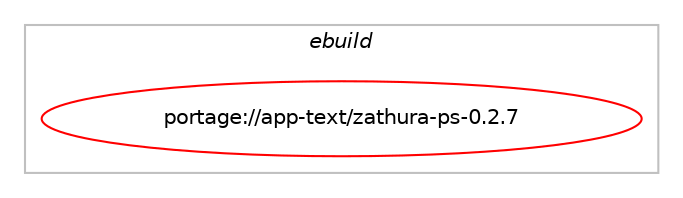 digraph prolog {

# *************
# Graph options
# *************

newrank=true;
concentrate=true;
compound=true;
graph [rankdir=LR,fontname=Helvetica,fontsize=10,ranksep=1.5];#, ranksep=2.5, nodesep=0.2];
edge  [arrowhead=vee];
node  [fontname=Helvetica,fontsize=10];

# **********
# The ebuild
# **********

subgraph cluster_leftcol {
color=gray;
label=<<i>ebuild</i>>;
id [label="portage://app-text/zathura-ps-0.2.7", color=red, width=4, href="../app-text/zathura-ps-0.2.7.svg"];
}

# ****************
# The dependencies
# ****************

subgraph cluster_midcol {
color=gray;
label=<<i>dependencies</i>>;
subgraph cluster_compile {
fillcolor="#eeeeee";
style=filled;
label=<<i>compile</i>>;
# *** BEGIN UNKNOWN DEPENDENCY TYPE (TODO) ***
# id -> equal(package_dependency(portage://app-text/zathura-ps-0.2.7,install,no,app-text,libspectre,none,[,,],[],[]))
# *** END UNKNOWN DEPENDENCY TYPE (TODO) ***

# *** BEGIN UNKNOWN DEPENDENCY TYPE (TODO) ***
# id -> equal(package_dependency(portage://app-text/zathura-ps-0.2.7,install,no,app-text,zathura,greaterequal,[0.3.9,,,0.3.9],[],[]))
# *** END UNKNOWN DEPENDENCY TYPE (TODO) ***

# *** BEGIN UNKNOWN DEPENDENCY TYPE (TODO) ***
# id -> equal(package_dependency(portage://app-text/zathura-ps-0.2.7,install,no,dev-libs,girara,none,[,,],[],[]))
# *** END UNKNOWN DEPENDENCY TYPE (TODO) ***

# *** BEGIN UNKNOWN DEPENDENCY TYPE (TODO) ***
# id -> equal(package_dependency(portage://app-text/zathura-ps-0.2.7,install,no,dev-libs,glib,none,[,,],[slot(2)],[]))
# *** END UNKNOWN DEPENDENCY TYPE (TODO) ***

# *** BEGIN UNKNOWN DEPENDENCY TYPE (TODO) ***
# id -> equal(package_dependency(portage://app-text/zathura-ps-0.2.7,install,no,x11-libs,cairo,none,[,,],[],[]))
# *** END UNKNOWN DEPENDENCY TYPE (TODO) ***

}
subgraph cluster_compileandrun {
fillcolor="#eeeeee";
style=filled;
label=<<i>compile and run</i>>;
}
subgraph cluster_run {
fillcolor="#eeeeee";
style=filled;
label=<<i>run</i>>;
# *** BEGIN UNKNOWN DEPENDENCY TYPE (TODO) ***
# id -> equal(package_dependency(portage://app-text/zathura-ps-0.2.7,run,no,app-text,libspectre,none,[,,],[],[]))
# *** END UNKNOWN DEPENDENCY TYPE (TODO) ***

# *** BEGIN UNKNOWN DEPENDENCY TYPE (TODO) ***
# id -> equal(package_dependency(portage://app-text/zathura-ps-0.2.7,run,no,app-text,zathura,greaterequal,[0.3.9,,,0.3.9],[],[]))
# *** END UNKNOWN DEPENDENCY TYPE (TODO) ***

# *** BEGIN UNKNOWN DEPENDENCY TYPE (TODO) ***
# id -> equal(package_dependency(portage://app-text/zathura-ps-0.2.7,run,no,dev-libs,girara,none,[,,],[],[]))
# *** END UNKNOWN DEPENDENCY TYPE (TODO) ***

# *** BEGIN UNKNOWN DEPENDENCY TYPE (TODO) ***
# id -> equal(package_dependency(portage://app-text/zathura-ps-0.2.7,run,no,dev-libs,glib,none,[,,],[slot(2)],[]))
# *** END UNKNOWN DEPENDENCY TYPE (TODO) ***

# *** BEGIN UNKNOWN DEPENDENCY TYPE (TODO) ***
# id -> equal(package_dependency(portage://app-text/zathura-ps-0.2.7,run,no,x11-libs,cairo,none,[,,],[],[]))
# *** END UNKNOWN DEPENDENCY TYPE (TODO) ***

}
}

# **************
# The candidates
# **************

subgraph cluster_choices {
rank=same;
color=gray;
label=<<i>candidates</i>>;

}

}
